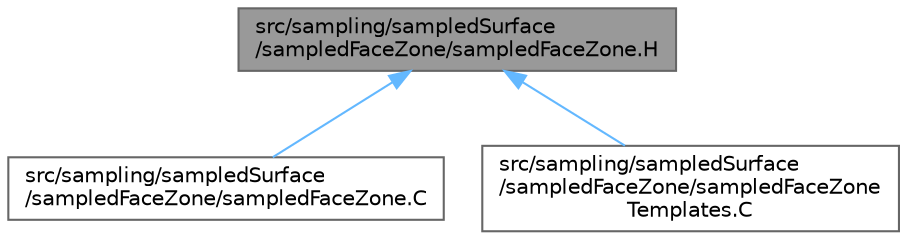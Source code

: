 digraph "src/sampling/sampledSurface/sampledFaceZone/sampledFaceZone.H"
{
 // LATEX_PDF_SIZE
  bgcolor="transparent";
  edge [fontname=Helvetica,fontsize=10,labelfontname=Helvetica,labelfontsize=10];
  node [fontname=Helvetica,fontsize=10,shape=box,height=0.2,width=0.4];
  Node1 [id="Node000001",label="src/sampling/sampledSurface\l/sampledFaceZone/sampledFaceZone.H",height=0.2,width=0.4,color="gray40", fillcolor="grey60", style="filled", fontcolor="black",tooltip=" "];
  Node1 -> Node2 [id="edge1_Node000001_Node000002",dir="back",color="steelblue1",style="solid",tooltip=" "];
  Node2 [id="Node000002",label="src/sampling/sampledSurface\l/sampledFaceZone/sampledFaceZone.C",height=0.2,width=0.4,color="grey40", fillcolor="white", style="filled",URL="$sampledFaceZone_8C.html",tooltip=" "];
  Node1 -> Node3 [id="edge2_Node000001_Node000003",dir="back",color="steelblue1",style="solid",tooltip=" "];
  Node3 [id="Node000003",label="src/sampling/sampledSurface\l/sampledFaceZone/sampledFaceZone\lTemplates.C",height=0.2,width=0.4,color="grey40", fillcolor="white", style="filled",URL="$sampledFaceZoneTemplates_8C.html",tooltip=" "];
}
